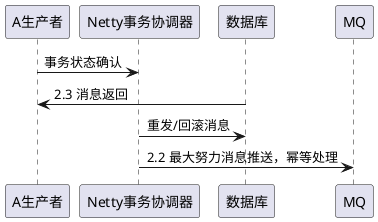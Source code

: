 @startuml
A生产者 -> Netty事务协调器: 事务状态确认

数据库->A生产者:2.3 消息返回
Netty事务协调器 ->数据库: 重发/回滚消息

Netty事务协调器-> MQ:2.2 最大努力消息推送，幂等处理
@enduml